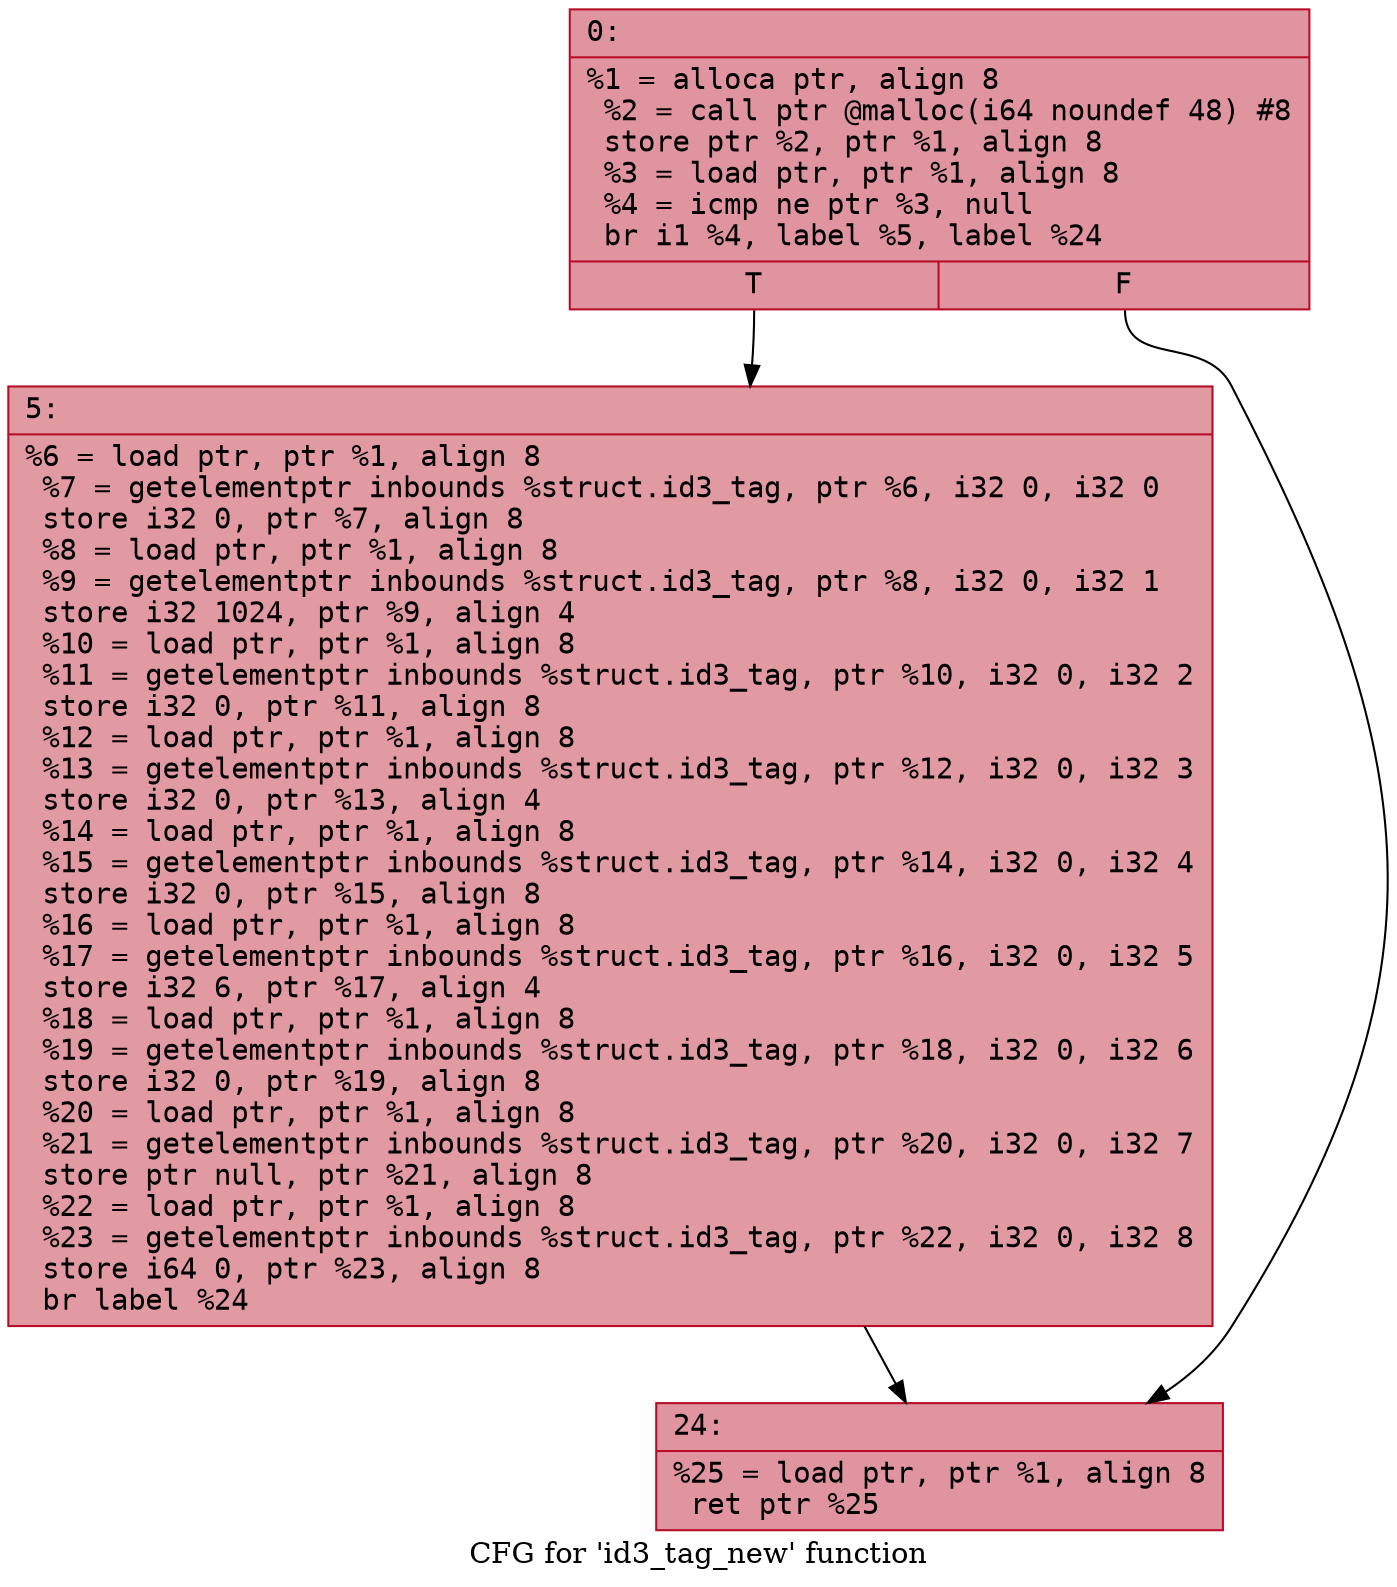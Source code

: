 digraph "CFG for 'id3_tag_new' function" {
	label="CFG for 'id3_tag_new' function";

	Node0x600001492620 [shape=record,color="#b70d28ff", style=filled, fillcolor="#b70d2870" fontname="Courier",label="{0:\l|  %1 = alloca ptr, align 8\l  %2 = call ptr @malloc(i64 noundef 48) #8\l  store ptr %2, ptr %1, align 8\l  %3 = load ptr, ptr %1, align 8\l  %4 = icmp ne ptr %3, null\l  br i1 %4, label %5, label %24\l|{<s0>T|<s1>F}}"];
	Node0x600001492620:s0 -> Node0x600001492670[tooltip="0 -> 5\nProbability 62.50%" ];
	Node0x600001492620:s1 -> Node0x6000014926c0[tooltip="0 -> 24\nProbability 37.50%" ];
	Node0x600001492670 [shape=record,color="#b70d28ff", style=filled, fillcolor="#bb1b2c70" fontname="Courier",label="{5:\l|  %6 = load ptr, ptr %1, align 8\l  %7 = getelementptr inbounds %struct.id3_tag, ptr %6, i32 0, i32 0\l  store i32 0, ptr %7, align 8\l  %8 = load ptr, ptr %1, align 8\l  %9 = getelementptr inbounds %struct.id3_tag, ptr %8, i32 0, i32 1\l  store i32 1024, ptr %9, align 4\l  %10 = load ptr, ptr %1, align 8\l  %11 = getelementptr inbounds %struct.id3_tag, ptr %10, i32 0, i32 2\l  store i32 0, ptr %11, align 8\l  %12 = load ptr, ptr %1, align 8\l  %13 = getelementptr inbounds %struct.id3_tag, ptr %12, i32 0, i32 3\l  store i32 0, ptr %13, align 4\l  %14 = load ptr, ptr %1, align 8\l  %15 = getelementptr inbounds %struct.id3_tag, ptr %14, i32 0, i32 4\l  store i32 0, ptr %15, align 8\l  %16 = load ptr, ptr %1, align 8\l  %17 = getelementptr inbounds %struct.id3_tag, ptr %16, i32 0, i32 5\l  store i32 6, ptr %17, align 4\l  %18 = load ptr, ptr %1, align 8\l  %19 = getelementptr inbounds %struct.id3_tag, ptr %18, i32 0, i32 6\l  store i32 0, ptr %19, align 8\l  %20 = load ptr, ptr %1, align 8\l  %21 = getelementptr inbounds %struct.id3_tag, ptr %20, i32 0, i32 7\l  store ptr null, ptr %21, align 8\l  %22 = load ptr, ptr %1, align 8\l  %23 = getelementptr inbounds %struct.id3_tag, ptr %22, i32 0, i32 8\l  store i64 0, ptr %23, align 8\l  br label %24\l}"];
	Node0x600001492670 -> Node0x6000014926c0[tooltip="5 -> 24\nProbability 100.00%" ];
	Node0x6000014926c0 [shape=record,color="#b70d28ff", style=filled, fillcolor="#b70d2870" fontname="Courier",label="{24:\l|  %25 = load ptr, ptr %1, align 8\l  ret ptr %25\l}"];
}
